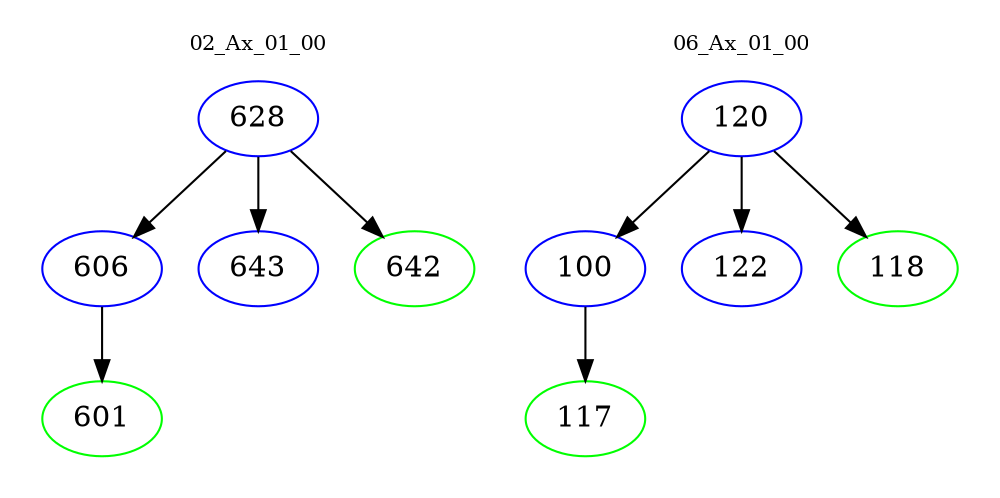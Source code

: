 digraph{
subgraph cluster_0 {
color = white
label = "02_Ax_01_00";
fontsize=10;
T0_628 [label="628", color="blue"]
T0_628 -> T0_606 [color="black"]
T0_606 [label="606", color="blue"]
T0_606 -> T0_601 [color="black"]
T0_601 [label="601", color="green"]
T0_628 -> T0_643 [color="black"]
T0_643 [label="643", color="blue"]
T0_628 -> T0_642 [color="black"]
T0_642 [label="642", color="green"]
}
subgraph cluster_1 {
color = white
label = "06_Ax_01_00";
fontsize=10;
T1_120 [label="120", color="blue"]
T1_120 -> T1_100 [color="black"]
T1_100 [label="100", color="blue"]
T1_100 -> T1_117 [color="black"]
T1_117 [label="117", color="green"]
T1_120 -> T1_122 [color="black"]
T1_122 [label="122", color="blue"]
T1_120 -> T1_118 [color="black"]
T1_118 [label="118", color="green"]
}
}
